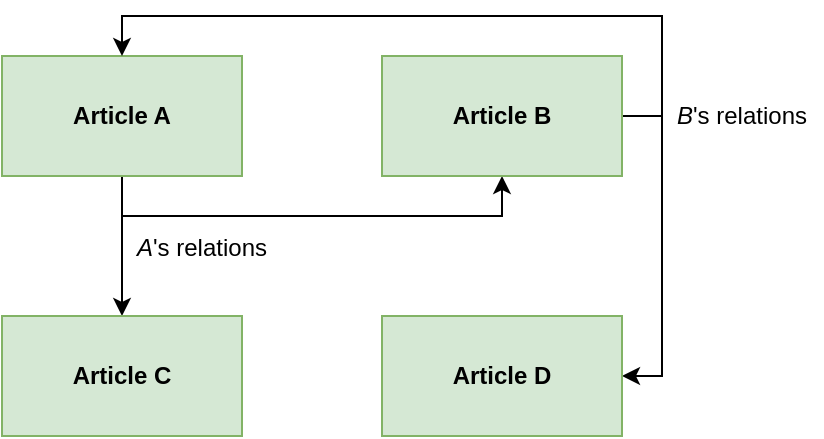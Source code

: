 <mxfile version="12.9.10" type="github">
  <diagram id="3n7B9lm1j3CcKw8ARISv" name="Page-1">
    <mxGraphModel dx="1422" dy="762" grid="1" gridSize="10" guides="1" tooltips="1" connect="1" arrows="1" fold="1" page="1" pageScale="1" pageWidth="850" pageHeight="1100" math="0" shadow="0">
      <root>
        <mxCell id="0" />
        <mxCell id="1" parent="0" />
        <mxCell id="3qzLwIH5MhSzs5OYG82K-1" style="edgeStyle=orthogonalEdgeStyle;rounded=0;orthogonalLoop=1;jettySize=auto;html=1;entryX=0.5;entryY=1;entryDx=0;entryDy=0;" edge="1" parent="1" source="3qzLwIH5MhSzs5OYG82K-3" target="3qzLwIH5MhSzs5OYG82K-6">
          <mxGeometry relative="1" as="geometry">
            <Array as="points">
              <mxPoint x="70" y="110" />
              <mxPoint x="260" y="110" />
            </Array>
          </mxGeometry>
        </mxCell>
        <mxCell id="3qzLwIH5MhSzs5OYG82K-2" style="edgeStyle=orthogonalEdgeStyle;rounded=0;orthogonalLoop=1;jettySize=auto;html=1;entryX=0.5;entryY=0;entryDx=0;entryDy=0;" edge="1" parent="1" source="3qzLwIH5MhSzs5OYG82K-3" target="3qzLwIH5MhSzs5OYG82K-7">
          <mxGeometry relative="1" as="geometry" />
        </mxCell>
        <mxCell id="3qzLwIH5MhSzs5OYG82K-3" value="Article A" style="rounded=0;whiteSpace=wrap;html=1;fillColor=#d5e8d4;strokeColor=#82b366;fontStyle=1" vertex="1" parent="1">
          <mxGeometry x="10" y="30" width="120" height="60" as="geometry" />
        </mxCell>
        <mxCell id="3qzLwIH5MhSzs5OYG82K-4" style="edgeStyle=orthogonalEdgeStyle;rounded=0;orthogonalLoop=1;jettySize=auto;html=1;entryX=1;entryY=0.5;entryDx=0;entryDy=0;" edge="1" parent="1" source="3qzLwIH5MhSzs5OYG82K-6" target="3qzLwIH5MhSzs5OYG82K-8">
          <mxGeometry relative="1" as="geometry">
            <Array as="points">
              <mxPoint x="340" y="60" />
              <mxPoint x="340" y="190" />
            </Array>
          </mxGeometry>
        </mxCell>
        <mxCell id="3qzLwIH5MhSzs5OYG82K-5" style="edgeStyle=orthogonalEdgeStyle;rounded=0;orthogonalLoop=1;jettySize=auto;html=1;entryX=0.5;entryY=0;entryDx=0;entryDy=0;" edge="1" parent="1" source="3qzLwIH5MhSzs5OYG82K-6" target="3qzLwIH5MhSzs5OYG82K-3">
          <mxGeometry relative="1" as="geometry">
            <Array as="points">
              <mxPoint x="340" y="60" />
              <mxPoint x="340" y="10" />
              <mxPoint x="70" y="10" />
            </Array>
          </mxGeometry>
        </mxCell>
        <mxCell id="3qzLwIH5MhSzs5OYG82K-6" value="Article B" style="rounded=0;whiteSpace=wrap;html=1;fillColor=#d5e8d4;strokeColor=#82b366;fontStyle=1" vertex="1" parent="1">
          <mxGeometry x="200" y="30" width="120" height="60" as="geometry" />
        </mxCell>
        <mxCell id="3qzLwIH5MhSzs5OYG82K-7" value="Article C" style="rounded=0;whiteSpace=wrap;html=1;fillColor=#d5e8d4;strokeColor=#82b366;fontStyle=1" vertex="1" parent="1">
          <mxGeometry x="10" y="160" width="120" height="60" as="geometry" />
        </mxCell>
        <mxCell id="3qzLwIH5MhSzs5OYG82K-8" value="Article D" style="rounded=0;whiteSpace=wrap;html=1;fillColor=#d5e8d4;strokeColor=#82b366;" vertex="1" parent="1">
          <mxGeometry x="200" y="160" width="120" height="60" as="geometry" />
        </mxCell>
        <mxCell id="3qzLwIH5MhSzs5OYG82K-9" value="Article D" style="rounded=0;whiteSpace=wrap;html=1;fillColor=#d5e8d4;strokeColor=#82b366;fontStyle=1" vertex="1" parent="1">
          <mxGeometry x="200" y="160" width="120" height="60" as="geometry" />
        </mxCell>
        <mxCell id="3qzLwIH5MhSzs5OYG82K-10" value="&lt;i&gt;A&lt;/i&gt;&#39;s relations" style="text;html=1;strokeColor=none;fillColor=none;align=center;verticalAlign=middle;whiteSpace=wrap;rounded=0;" vertex="1" parent="1">
          <mxGeometry x="70" y="116" width="80" height="20" as="geometry" />
        </mxCell>
        <mxCell id="3qzLwIH5MhSzs5OYG82K-11" value="&lt;i&gt;B&lt;/i&gt;&#39;s relations" style="text;html=1;strokeColor=none;fillColor=none;align=center;verticalAlign=middle;whiteSpace=wrap;rounded=0;" vertex="1" parent="1">
          <mxGeometry x="340" y="50" width="80" height="20" as="geometry" />
        </mxCell>
      </root>
    </mxGraphModel>
  </diagram>
</mxfile>
